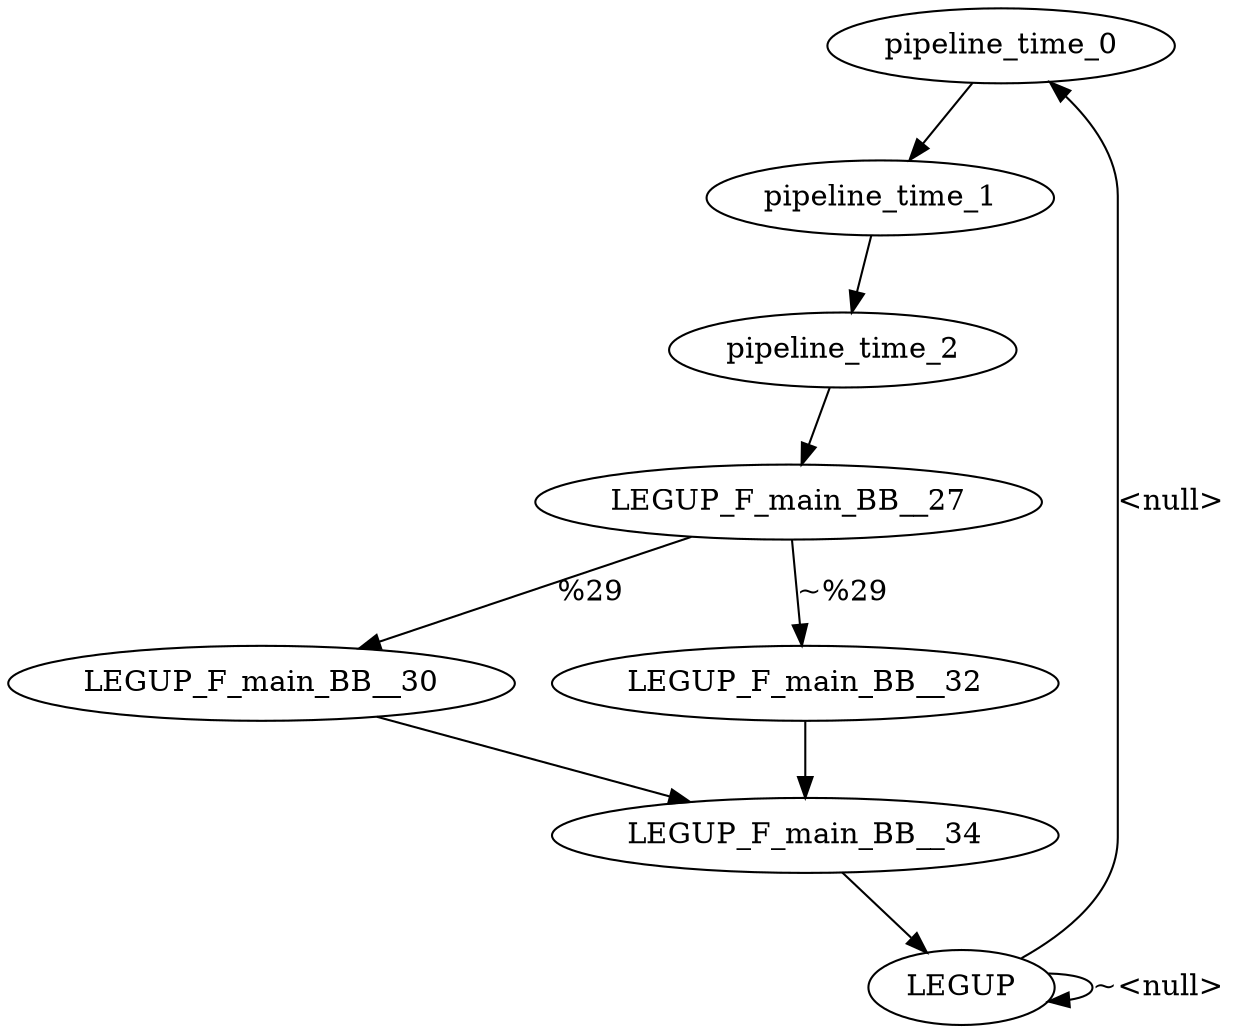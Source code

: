 digraph {
Node0x2a7f4d0[label="pipeline_time_0"];
Node0x2ab3420[label="LEGUP"];
Node0x2ab3420 -> Node0x2a7f4d0[label="<null>"];
Node0x2ab3420 -> Node0x2ab3420[label="~<null>"];
Node0x2a7fea0[label="pipeline_time_1"];
Node0x2a7f4d0 -> Node0x2a7fea0;
Node0x2a7fd60[label="pipeline_time_2"];
Node0x2a7fea0 -> Node0x2a7fd60;
Node0x2a7f610[label="LEGUP_F_main_BB__27"];
Node0x2a7fd60 -> Node0x2a7f610;
Node0x2a7f750[label="LEGUP_F_main_BB__30"];
Node0x2a7f610 -> Node0x2a7f750[label="%29"];
Node0x2a7f890[label="LEGUP_F_main_BB__32"];
Node0x2a7f610 -> Node0x2a7f890[label="~%29"];
Node0x2a7f9d0[label="LEGUP_F_main_BB__34"];
Node0x2a7f750 -> Node0x2a7f9d0;
Node0x2a7f890 -> Node0x2a7f9d0;
Node0x2a7f9d0 -> Node0x2ab3420;
}
